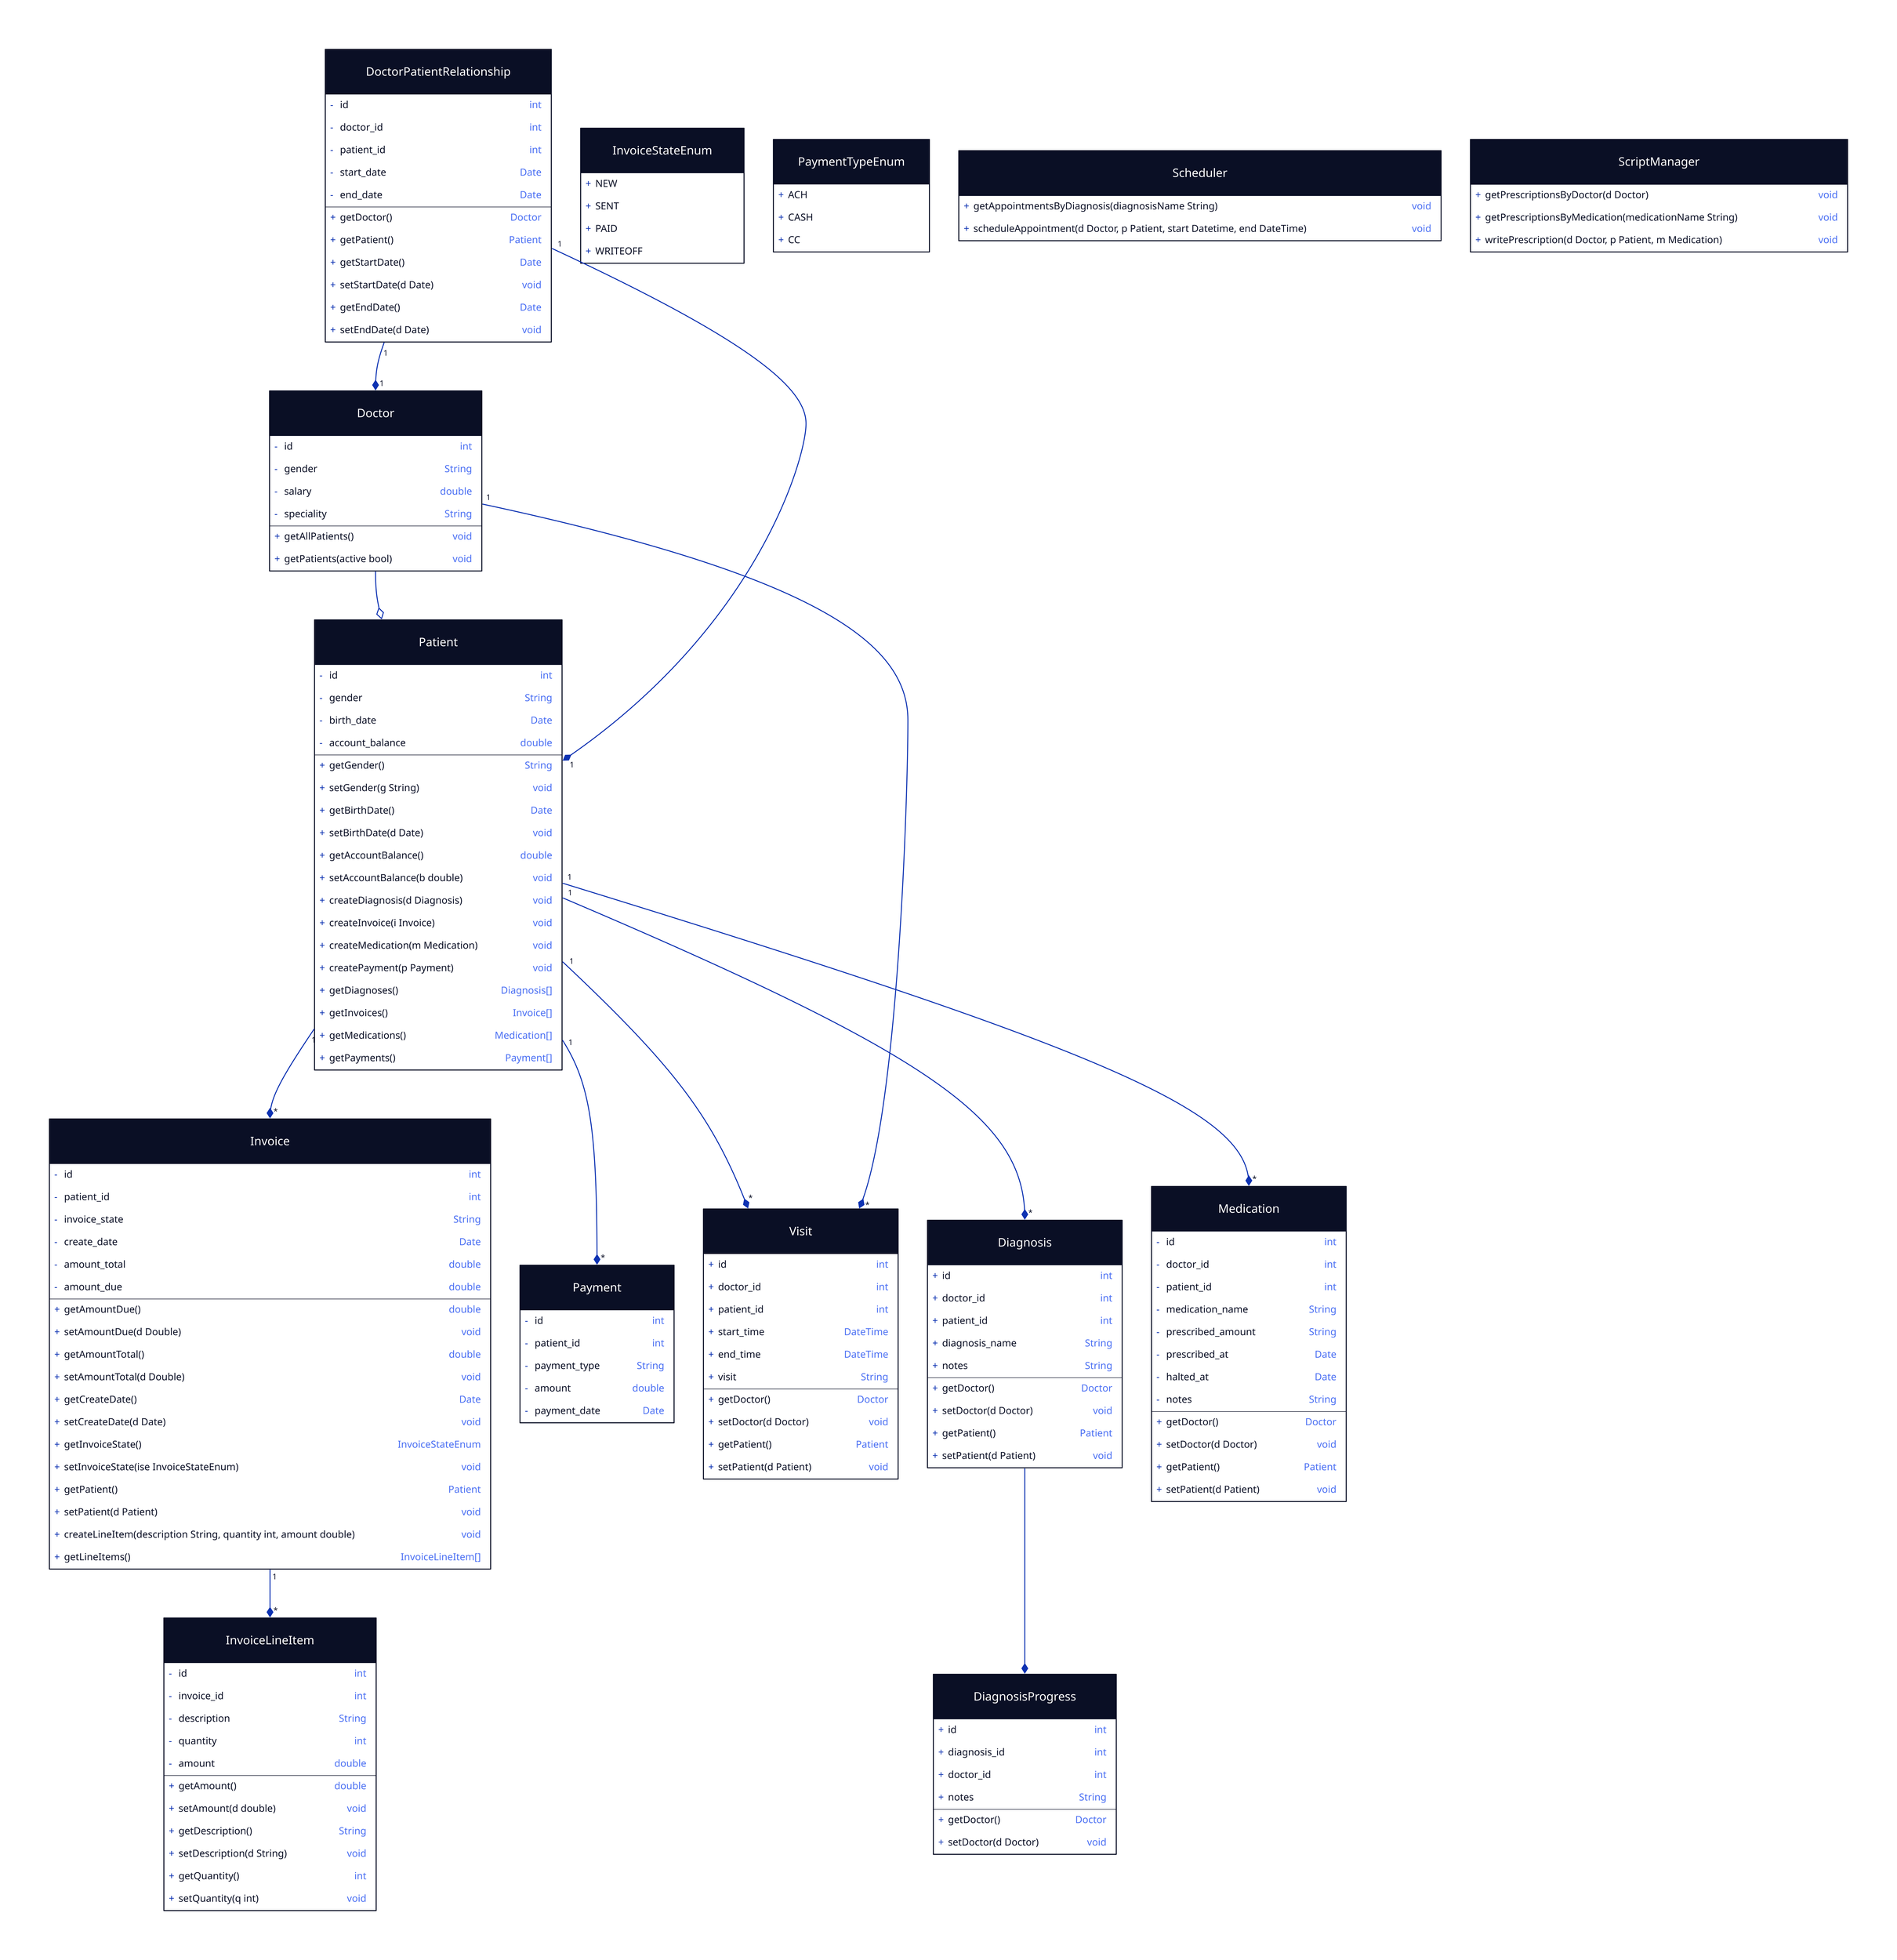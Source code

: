 
Doctor {
  shape: class
  -id: int
  -gender: String
  -salary: double
  -speciality: String
  +getAllPatients()
  +getPatients(active bool)
}

Patient {
  shape: class
  -id: int
  -gender: String
  -birth_date: Date
  -account_balance: double
  getGender(): String
  setGender(g String)
  getBirthDate(): Date
  setBirthDate(d Date)
  getAccountBalance(): double
  setAccountBalance(b double)
  createDiagnosis(d Diagnosis)
  createInvoice(i Invoice)
  createMedication(m Medication)
  createPayment(p Payment)
  getDiagnoses(): Diagnosis\[\]
  getInvoices(): Invoice\[\]
  getMedications(): Medication\[\]
  getPayments(): Payment\[\]
}

Doctor --> Patient: {
  target-arrowhead.style.filled: false
  target-arrowhead.shape: diamond

}

DoctorPatientRelationship {
  shape: class
  -id: int
  -doctor_id: int
  -patient_id: int
  -start_date: Date
  -end_date: Date
  getDoctor(): Doctor
  getPatient(): Patient
  getStartDate(): Date
  setStartDate(d Date)
  getEndDate():Date
  setEndDate(d Date)
  
}

DoctorPatientRelationship --> Doctor: { 
  source-arrowhead.label: 1
  target-arrowhead.label: 1
  target-arrowhead.style.filled: true
  target-arrowhead.shape: diamond
}

DoctorPatientRelationship --> Patient: { 
  source-arrowhead.label: 1
  target-arrowhead.label: 1
  target-arrowhead.style.filled: true
  target-arrowhead.shape: diamond
}

InvoiceStateEnum{
  shape: class
  NEW
  SENT
  PAID
  WRITEOFF
}

Invoice {
  shape: class
  -id: int
  -patient_id: int
  -invoice_state: String
  -create_date: Date
  -amount_total: double
  -amount_due: double  
  getAmountDue(): double
  setAmountDue(d Double)
  getAmountTotal(): double
  setAmountTotal(d Double)
  getCreateDate(): Date
  setCreateDate(d Date)
  getInvoiceState(): InvoiceStateEnum
  setInvoiceState(ise InvoiceStateEnum)
  getPatient(): Patient
  setPatient(d Patient)
  createLineItem(description String, quantity int, amount double)
  getLineItems(): InvoiceLineItem\[\]
}

InvoiceLineItem {
  shape: class
  -id: int
  -invoice_id: int
  -description: String
  -quantity: int
  -amount: double
  getAmount(): double
  setAmount(d double)
  getDescription(): String
  setDescription(d String)
  getQuantity(): int
  setQuantity(q int)  
}

Invoice --> InvoiceLineItem: {
  source-arrowhead.label: 1
  target-arrowhead.label: *
  target-arrowhead.style.filled: true
  target-arrowhead.shape: diamond
}

PaymentTypeEnum {
  shape: class
  ACH
  CASH
  CC
}

Payment {
  shape: class
  -id: int
  -patient_id: int
  -payment_type: String
  -amount: double
  -payment_date: Date
}

Patient --> Invoice: { 
  source-arrowhead.label: 1
  target-arrowhead.label: *
  target-arrowhead.style.filled: true
  target-arrowhead.shape: diamond
}

Patient --> Payment: { 
  source-arrowhead.label: 1
  target-arrowhead.label: *
  target-arrowhead.style.filled: true
  target-arrowhead.shape: diamond
}

Visit {
  shape: class
  id: int
  doctor_id: int
  patient_id: int
  start_time: DateTime
  end_time: DateTime
  visit: String
  getDoctor(): Doctor
  setDoctor(d Doctor)
  getPatient(): Patient
  setPatient(d Patient)
}

Patient --> Visit: { 
  source-arrowhead.label: 1
  target-arrowhead.label: *
  target-arrowhead.style.filled: true
  target-arrowhead.shape: diamond
}

Doctor --> Visit: { 
  source-arrowhead.label: 1
  target-arrowhead.label: *
  target-arrowhead.style.filled: true
  target-arrowhead.shape: diamond
}

Diagnosis {
  shape: class
  id: int
  doctor_id: int
  patient_id: int
  diagnosis_name: String
  notes: String
  getDoctor(): Doctor
  setDoctor(d Doctor)
  getPatient(): Patient
  setPatient(d Patient)
}

Patient --> Diagnosis: {
  source-arrowhead.label: 1
  target-arrowhead.label: *
  target-arrowhead.style.filled: true
  target-arrowhead.shape: diamond
}

DiagnosisProgress {
  shape: class
  id: int
  diagnosis_id: int
  doctor_id: int
  notes: String
  getDoctor(): Doctor
  setDoctor(d Doctor)
}

Diagnosis --> DiagnosisProgress: {
  target-arrowhead.style.filled: true
  target-arrowhead.shape: diamond
}

Medication {
  shape: class
  -id: int
  -doctor_id: int
  -patient_id: int
  -medication_name: String
  -prescribed_amount: String
  -prescribed_at: Date
  -halted_at: Date
  -notes: String
  getDoctor(): Doctor
  setDoctor(d Doctor)
  getPatient(): Patient
  setPatient(d Patient)
}

Patient --> Medication: {
  source-arrowhead.label: 1
  target-arrowhead.label: *
  target-arrowhead.style.filled: true
  target-arrowhead.shape: diamond
}

Scheduler {
  shape: class
  getAppointmentsByDiagnosis(diagnosisName String)
  scheduleAppointment(d Doctor, p Patient, start Datetime, end DateTime)
}

ScriptManager {
  shape: class
  getPrescriptionsByDoctor(d Doctor)
  getPrescriptionsByMedication(medicationName String)
  writePrescription(d Doctor, p Patient, m Medication)
}
